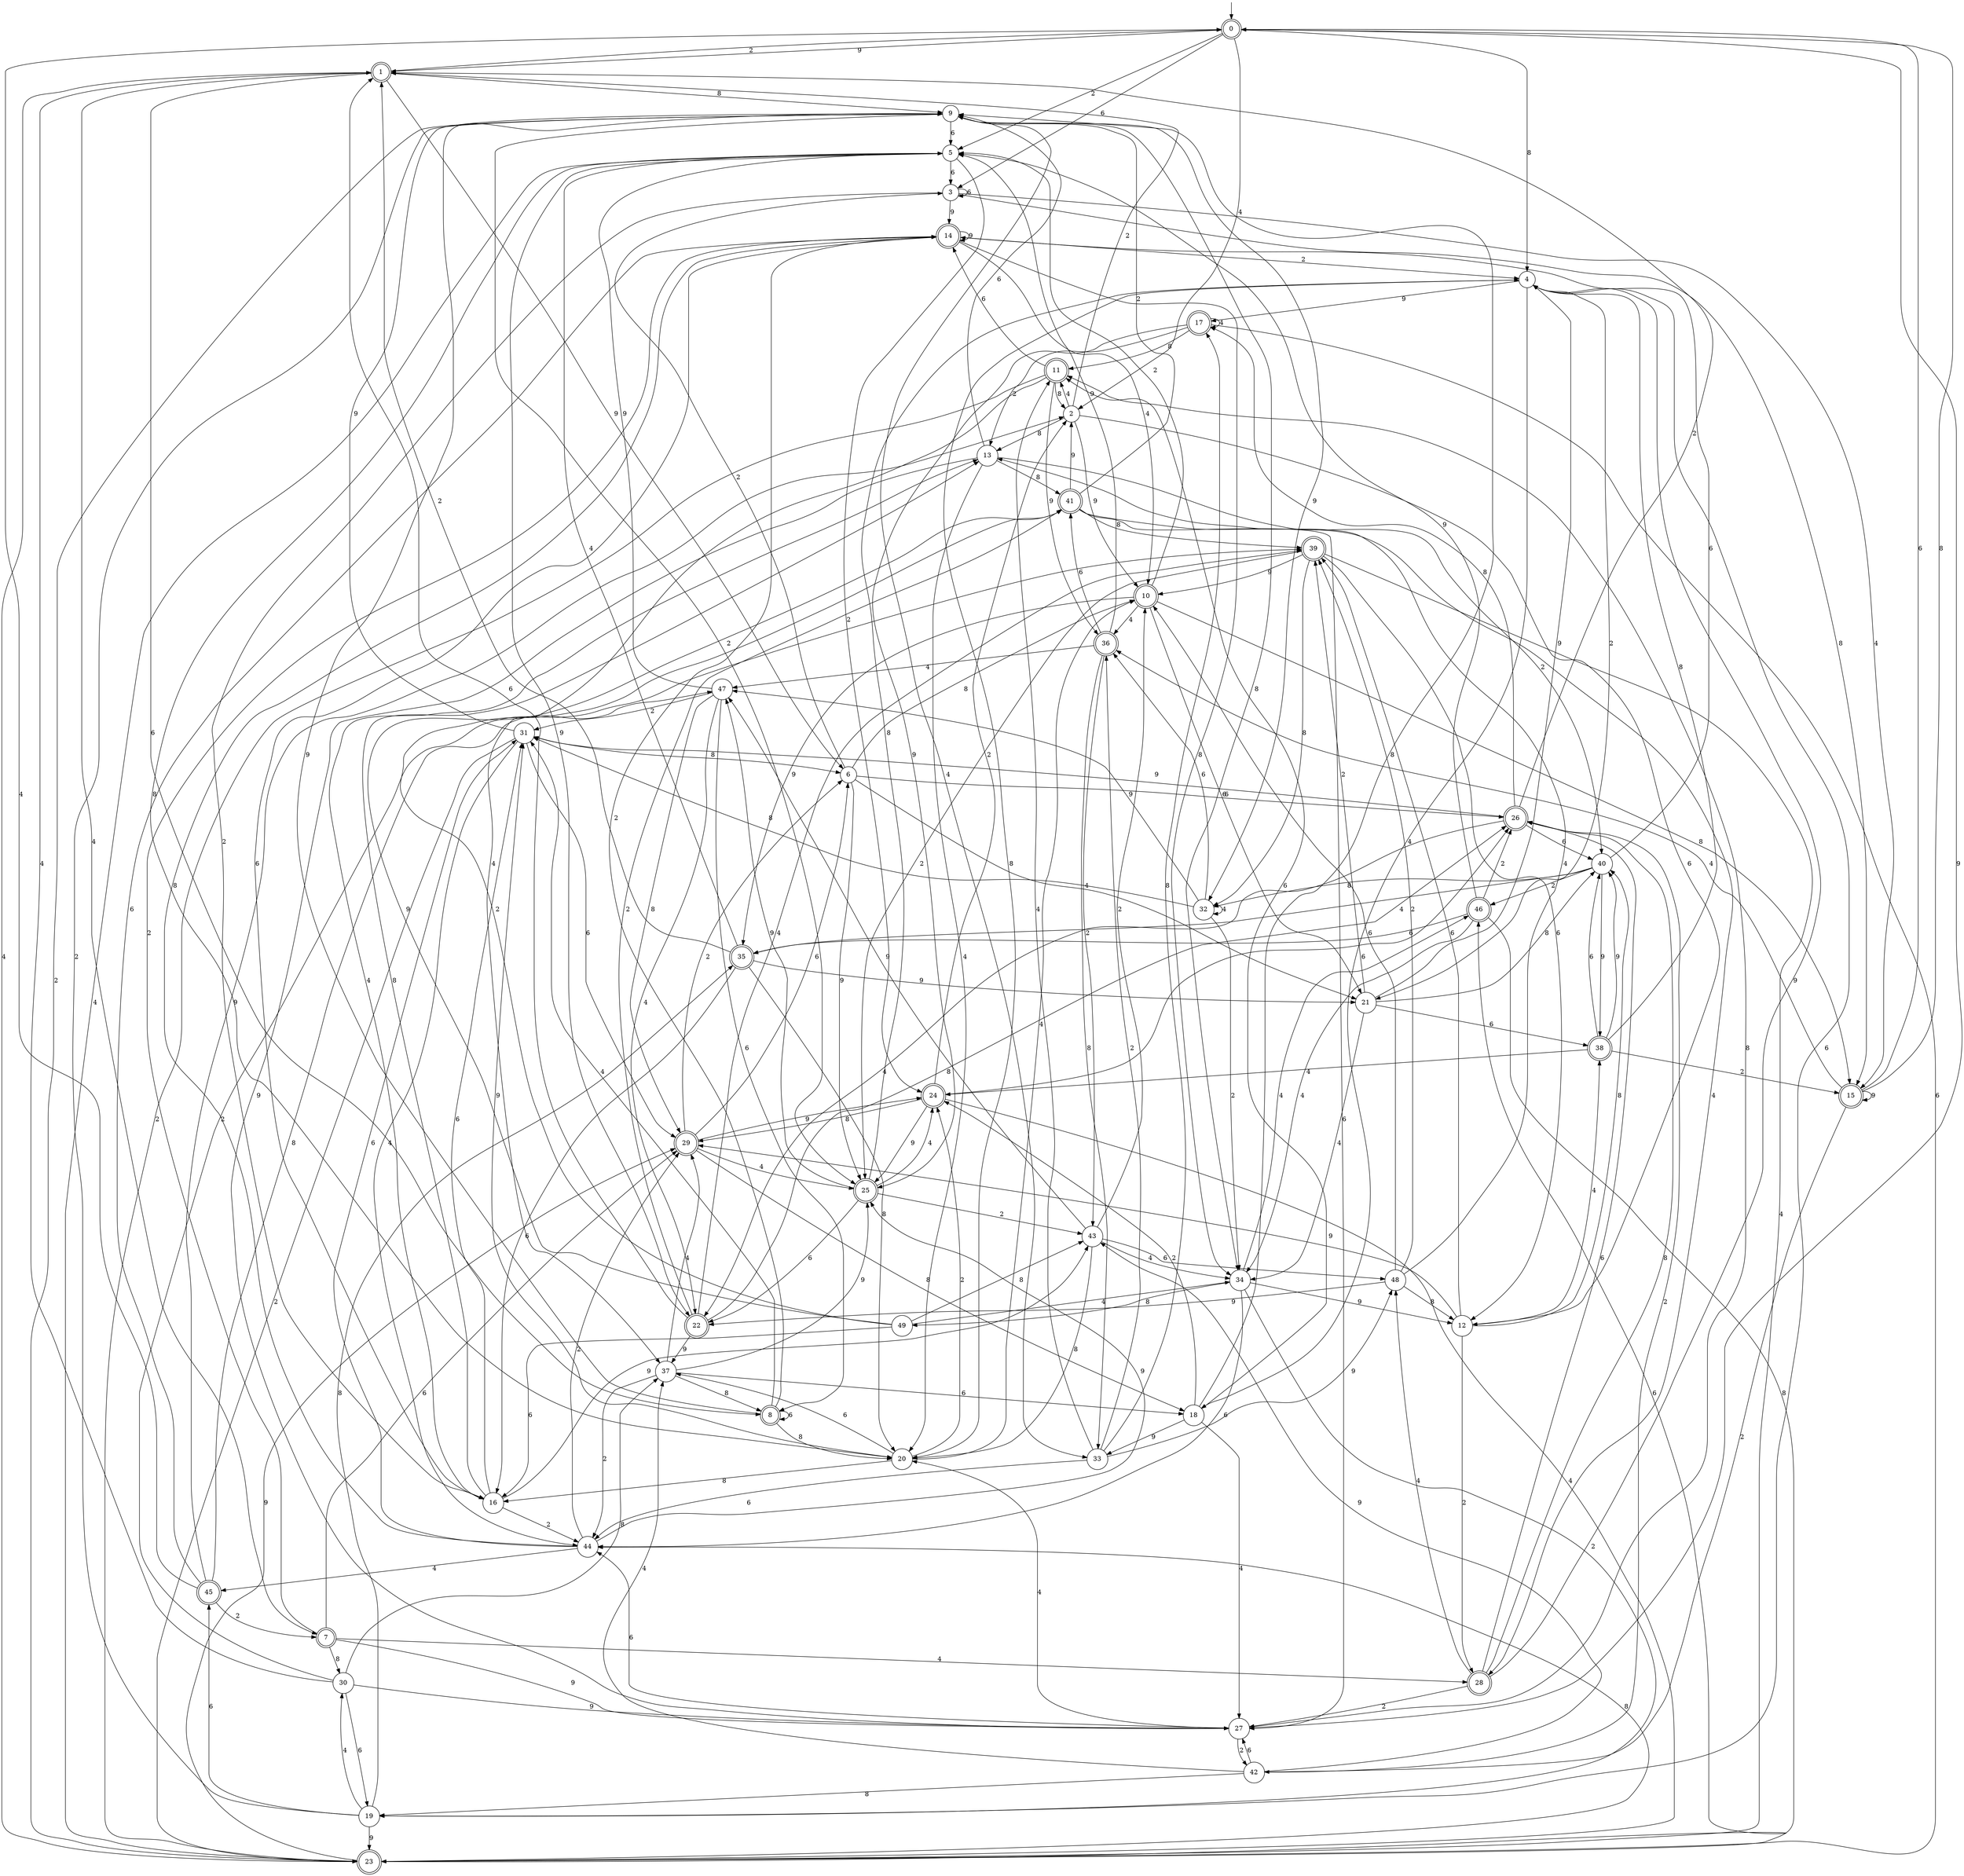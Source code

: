 digraph g {

	s0 [shape="doublecircle" label="0"];
	s1 [shape="doublecircle" label="1"];
	s2 [shape="circle" label="2"];
	s3 [shape="circle" label="3"];
	s4 [shape="circle" label="4"];
	s5 [shape="circle" label="5"];
	s6 [shape="circle" label="6"];
	s7 [shape="doublecircle" label="7"];
	s8 [shape="doublecircle" label="8"];
	s9 [shape="circle" label="9"];
	s10 [shape="doublecircle" label="10"];
	s11 [shape="doublecircle" label="11"];
	s12 [shape="circle" label="12"];
	s13 [shape="circle" label="13"];
	s14 [shape="doublecircle" label="14"];
	s15 [shape="doublecircle" label="15"];
	s16 [shape="circle" label="16"];
	s17 [shape="doublecircle" label="17"];
	s18 [shape="circle" label="18"];
	s19 [shape="circle" label="19"];
	s20 [shape="circle" label="20"];
	s21 [shape="circle" label="21"];
	s22 [shape="doublecircle" label="22"];
	s23 [shape="doublecircle" label="23"];
	s24 [shape="doublecircle" label="24"];
	s25 [shape="doublecircle" label="25"];
	s26 [shape="doublecircle" label="26"];
	s27 [shape="circle" label="27"];
	s28 [shape="doublecircle" label="28"];
	s29 [shape="doublecircle" label="29"];
	s30 [shape="circle" label="30"];
	s31 [shape="circle" label="31"];
	s32 [shape="circle" label="32"];
	s33 [shape="circle" label="33"];
	s34 [shape="circle" label="34"];
	s35 [shape="doublecircle" label="35"];
	s36 [shape="doublecircle" label="36"];
	s37 [shape="circle" label="37"];
	s38 [shape="doublecircle" label="38"];
	s39 [shape="doublecircle" label="39"];
	s40 [shape="circle" label="40"];
	s41 [shape="doublecircle" label="41"];
	s42 [shape="circle" label="42"];
	s43 [shape="circle" label="43"];
	s44 [shape="circle" label="44"];
	s45 [shape="doublecircle" label="45"];
	s46 [shape="doublecircle" label="46"];
	s47 [shape="circle" label="47"];
	s48 [shape="circle" label="48"];
	s49 [shape="circle" label="49"];
	s0 -> s1 [label="9"];
	s0 -> s2 [label="4"];
	s0 -> s3 [label="6"];
	s0 -> s4 [label="8"];
	s0 -> s5 [label="2"];
	s1 -> s6 [label="9"];
	s1 -> s7 [label="4"];
	s1 -> s8 [label="6"];
	s1 -> s9 [label="8"];
	s1 -> s0 [label="2"];
	s2 -> s10 [label="9"];
	s2 -> s11 [label="4"];
	s2 -> s12 [label="6"];
	s2 -> s13 [label="8"];
	s2 -> s1 [label="2"];
	s3 -> s14 [label="9"];
	s3 -> s15 [label="4"];
	s3 -> s3 [label="6"];
	s3 -> s15 [label="8"];
	s3 -> s16 [label="2"];
	s4 -> s17 [label="9"];
	s4 -> s18 [label="4"];
	s4 -> s19 [label="6"];
	s4 -> s20 [label="8"];
	s4 -> s21 [label="2"];
	s5 -> s22 [label="9"];
	s5 -> s23 [label="4"];
	s5 -> s3 [label="6"];
	s5 -> s20 [label="8"];
	s5 -> s24 [label="2"];
	s6 -> s25 [label="9"];
	s6 -> s21 [label="4"];
	s6 -> s26 [label="6"];
	s6 -> s10 [label="8"];
	s6 -> s3 [label="2"];
	s7 -> s27 [label="9"];
	s7 -> s28 [label="4"];
	s7 -> s29 [label="6"];
	s7 -> s30 [label="8"];
	s7 -> s14 [label="2"];
	s8 -> s9 [label="9"];
	s8 -> s31 [label="4"];
	s8 -> s8 [label="6"];
	s8 -> s20 [label="8"];
	s8 -> s14 [label="2"];
	s9 -> s32 [label="9"];
	s9 -> s33 [label="4"];
	s9 -> s5 [label="6"];
	s9 -> s34 [label="8"];
	s9 -> s25 [label="2"];
	s10 -> s35 [label="9"];
	s10 -> s36 [label="4"];
	s10 -> s21 [label="6"];
	s10 -> s15 [label="8"];
	s10 -> s5 [label="2"];
	s11 -> s36 [label="9"];
	s11 -> s37 [label="4"];
	s11 -> s14 [label="6"];
	s11 -> s2 [label="8"];
	s11 -> s23 [label="2"];
	s12 -> s29 [label="9"];
	s12 -> s38 [label="4"];
	s12 -> s39 [label="6"];
	s12 -> s40 [label="8"];
	s12 -> s28 [label="2"];
	s13 -> s27 [label="9"];
	s13 -> s20 [label="4"];
	s13 -> s9 [label="6"];
	s13 -> s41 [label="8"];
	s13 -> s40 [label="2"];
	s14 -> s14 [label="9"];
	s14 -> s10 [label="4"];
	s14 -> s16 [label="6"];
	s14 -> s34 [label="8"];
	s14 -> s4 [label="2"];
	s15 -> s15 [label="9"];
	s15 -> s36 [label="4"];
	s15 -> s0 [label="6"];
	s15 -> s0 [label="8"];
	s15 -> s42 [label="2"];
	s16 -> s43 [label="9"];
	s16 -> s13 [label="4"];
	s16 -> s31 [label="6"];
	s16 -> s13 [label="8"];
	s16 -> s44 [label="2"];
	s17 -> s25 [label="9"];
	s17 -> s17 [label="4"];
	s17 -> s23 [label="6"];
	s17 -> s11 [label="8"];
	s17 -> s13 [label="2"];
	s18 -> s33 [label="9"];
	s18 -> s27 [label="4"];
	s18 -> s11 [label="6"];
	s18 -> s9 [label="8"];
	s18 -> s24 [label="2"];
	s19 -> s23 [label="9"];
	s19 -> s30 [label="4"];
	s19 -> s45 [label="6"];
	s19 -> s35 [label="8"];
	s19 -> s9 [label="2"];
	s20 -> s31 [label="9"];
	s20 -> s10 [label="4"];
	s20 -> s37 [label="6"];
	s20 -> s16 [label="8"];
	s20 -> s24 [label="2"];
	s21 -> s4 [label="9"];
	s21 -> s34 [label="4"];
	s21 -> s38 [label="6"];
	s21 -> s40 [label="8"];
	s21 -> s39 [label="2"];
	s22 -> s37 [label="9"];
	s22 -> s39 [label="4"];
	s22 -> s1 [label="6"];
	s22 -> s26 [label="8"];
	s22 -> s41 [label="2"];
	s23 -> s29 [label="9"];
	s23 -> s1 [label="4"];
	s23 -> s46 [label="6"];
	s23 -> s44 [label="8"];
	s23 -> s9 [label="2"];
	s24 -> s25 [label="9"];
	s24 -> s23 [label="4"];
	s24 -> s26 [label="6"];
	s24 -> s29 [label="8"];
	s24 -> s2 [label="2"];
	s25 -> s47 [label="9"];
	s25 -> s24 [label="4"];
	s25 -> s22 [label="6"];
	s25 -> s4 [label="8"];
	s25 -> s43 [label="2"];
	s26 -> s31 [label="9"];
	s26 -> s22 [label="4"];
	s26 -> s40 [label="6"];
	s26 -> s17 [label="8"];
	s26 -> s1 [label="2"];
	s27 -> s0 [label="9"];
	s27 -> s20 [label="4"];
	s27 -> s44 [label="6"];
	s27 -> s11 [label="8"];
	s27 -> s42 [label="2"];
	s28 -> s4 [label="9"];
	s28 -> s48 [label="4"];
	s28 -> s26 [label="6"];
	s28 -> s26 [label="8"];
	s28 -> s27 [label="2"];
	s29 -> s24 [label="9"];
	s29 -> s25 [label="4"];
	s29 -> s6 [label="6"];
	s29 -> s18 [label="8"];
	s29 -> s6 [label="2"];
	s30 -> s27 [label="9"];
	s30 -> s1 [label="4"];
	s30 -> s19 [label="6"];
	s30 -> s37 [label="8"];
	s30 -> s39 [label="2"];
	s31 -> s9 [label="9"];
	s31 -> s44 [label="4"];
	s31 -> s29 [label="6"];
	s31 -> s6 [label="8"];
	s31 -> s23 [label="2"];
	s32 -> s47 [label="9"];
	s32 -> s32 [label="4"];
	s32 -> s36 [label="6"];
	s32 -> s31 [label="8"];
	s32 -> s34 [label="2"];
	s33 -> s48 [label="9"];
	s33 -> s11 [label="4"];
	s33 -> s44 [label="6"];
	s33 -> s17 [label="8"];
	s33 -> s36 [label="2"];
	s34 -> s12 [label="9"];
	s34 -> s46 [label="4"];
	s34 -> s44 [label="6"];
	s34 -> s49 [label="8"];
	s34 -> s19 [label="2"];
	s35 -> s21 [label="9"];
	s35 -> s5 [label="4"];
	s35 -> s16 [label="6"];
	s35 -> s20 [label="8"];
	s35 -> s1 [label="2"];
	s36 -> s5 [label="9"];
	s36 -> s47 [label="4"];
	s36 -> s41 [label="6"];
	s36 -> s33 [label="8"];
	s36 -> s43 [label="2"];
	s37 -> s25 [label="9"];
	s37 -> s29 [label="4"];
	s37 -> s18 [label="6"];
	s37 -> s8 [label="8"];
	s37 -> s44 [label="2"];
	s38 -> s40 [label="9"];
	s38 -> s24 [label="4"];
	s38 -> s40 [label="6"];
	s38 -> s4 [label="8"];
	s38 -> s15 [label="2"];
	s39 -> s10 [label="9"];
	s39 -> s23 [label="4"];
	s39 -> s12 [label="6"];
	s39 -> s32 [label="8"];
	s39 -> s25 [label="2"];
	s40 -> s38 [label="9"];
	s40 -> s35 [label="4"];
	s40 -> s14 [label="6"];
	s40 -> s32 [label="8"];
	s40 -> s46 [label="2"];
	s41 -> s2 [label="9"];
	s41 -> s28 [label="4"];
	s41 -> s27 [label="6"];
	s41 -> s39 [label="8"];
	s41 -> s9 [label="2"];
	s42 -> s43 [label="9"];
	s42 -> s37 [label="4"];
	s42 -> s27 [label="6"];
	s42 -> s19 [label="8"];
	s42 -> s26 [label="2"];
	s43 -> s47 [label="9"];
	s43 -> s34 [label="4"];
	s43 -> s48 [label="6"];
	s43 -> s20 [label="8"];
	s43 -> s10 [label="2"];
	s44 -> s25 [label="9"];
	s44 -> s45 [label="4"];
	s44 -> s31 [label="6"];
	s44 -> s14 [label="8"];
	s44 -> s29 [label="2"];
	s45 -> s2 [label="9"];
	s45 -> s0 [label="4"];
	s45 -> s14 [label="6"];
	s45 -> s47 [label="8"];
	s45 -> s7 [label="2"];
	s46 -> s5 [label="9"];
	s46 -> s34 [label="4"];
	s46 -> s35 [label="6"];
	s46 -> s23 [label="8"];
	s46 -> s26 [label="2"];
	s47 -> s5 [label="9"];
	s47 -> s22 [label="4"];
	s47 -> s8 [label="6"];
	s47 -> s29 [label="8"];
	s47 -> s31 [label="2"];
	s48 -> s22 [label="9"];
	s48 -> s13 [label="4"];
	s48 -> s10 [label="6"];
	s48 -> s12 [label="8"];
	s48 -> s39 [label="2"];
	s49 -> s41 [label="9"];
	s49 -> s34 [label="4"];
	s49 -> s16 [label="6"];
	s49 -> s43 [label="8"];
	s49 -> s41 [label="2"];

__start0 [label="" shape="none" width="0" height="0"];
__start0 -> s0;

}
